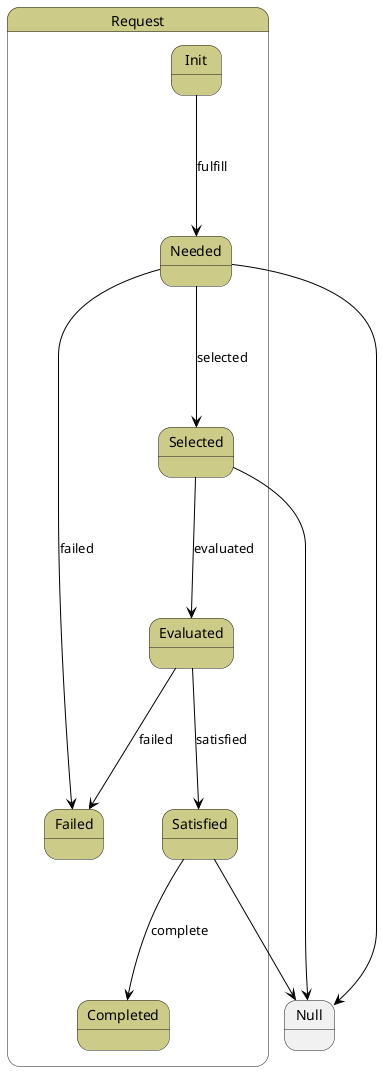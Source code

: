 @startuml



state Request #cccc88 {

    state Init #cccc88 {
    }

    state Needed #cccc88 {
    }

    state Failed #cccc88 {
    }

    state Selected #cccc88 {
    }

    state Satisfied #cccc88 {
    }

    state Evaluated #cccc88 {
    }

    state Completed #cccc88 {
    }




Init -[#black]--> Needed : fulfill

Needed -[#black]--> Selected : selected

Needed -[#black]--> Failed : failed

Selected -[#black]--> Evaluated : evaluated

Satisfied -[#black]--> Completed : complete

Evaluated -[#black]--> Satisfied : satisfied

Evaluated -[#black]--> Failed : failed

}

 
 Needed -[#black]--> Null
 
 
 Selected -[#black]--> Null
 
 
 Satisfied -[#black]--> Null
 

@enduml

